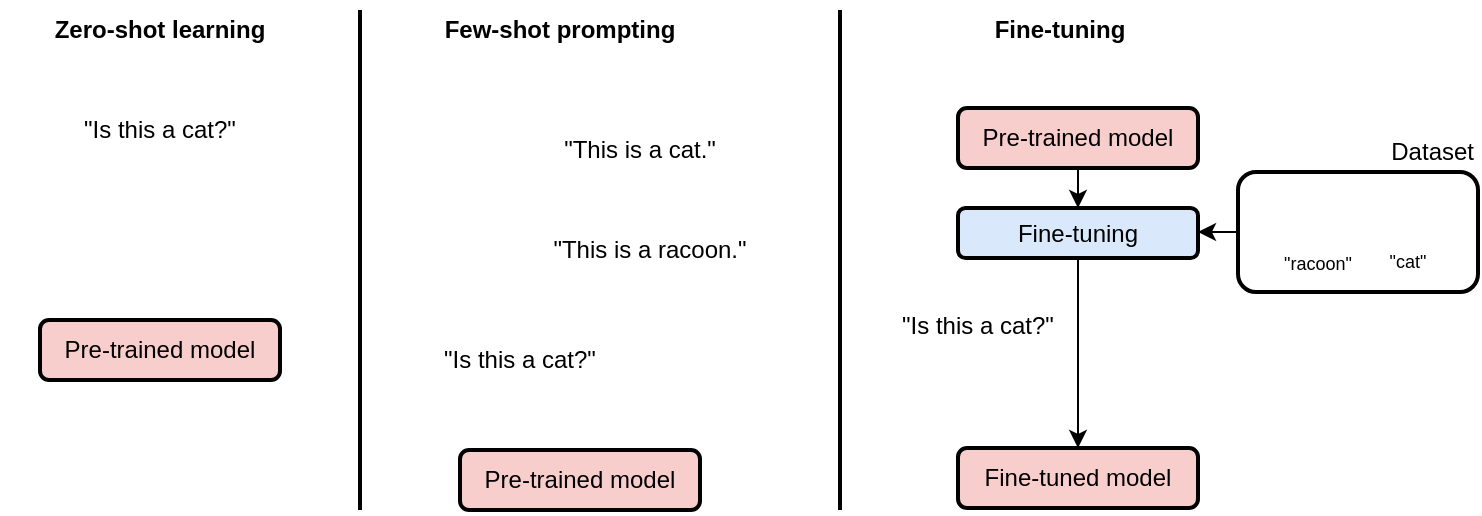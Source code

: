 <mxfile version="24.2.8" type="device">
  <diagram name="Pagina-1" id="Qpr59WzOP5rxZQCN49R_">
    <mxGraphModel dx="603" dy="217" grid="1" gridSize="10" guides="1" tooltips="1" connect="1" arrows="1" fold="1" page="1" pageScale="1" pageWidth="1500" pageHeight="500" math="0" shadow="0">
      <root>
        <mxCell id="0" />
        <mxCell id="1" parent="0" />
        <mxCell id="JQ5oiBH-jkJCC2GpUcqr-1" value="&quot;Is this a cat?&quot;" style="text;html=1;align=center;verticalAlign=middle;whiteSpace=wrap;rounded=0;" vertex="1" parent="1">
          <mxGeometry x="720" y="220" width="160" height="30" as="geometry" />
        </mxCell>
        <mxCell id="JQ5oiBH-jkJCC2GpUcqr-2" value="" style="shape=image;verticalLabelPosition=bottom;labelBackgroundColor=default;verticalAlign=top;aspect=fixed;imageAspect=0;image=https://cdn4.iconfinder.com/data/icons/animals-57/500/cat_animal_-512.png;" vertex="1" parent="1">
          <mxGeometry x="770" y="250" width="60" height="60" as="geometry" />
        </mxCell>
        <mxCell id="JQ5oiBH-jkJCC2GpUcqr-3" value="Pre-trained model" style="rounded=1;whiteSpace=wrap;html=1;fillColor=#f8cecc;strokeColor=default;strokeWidth=2;" vertex="1" parent="1">
          <mxGeometry x="740" y="330" width="120" height="30" as="geometry" />
        </mxCell>
        <mxCell id="JQ5oiBH-jkJCC2GpUcqr-5" value="&quot;Is this a cat?&quot;" style="text;html=1;align=center;verticalAlign=middle;whiteSpace=wrap;rounded=0;" vertex="1" parent="1">
          <mxGeometry x="900" y="335" width="160" height="30" as="geometry" />
        </mxCell>
        <mxCell id="JQ5oiBH-jkJCC2GpUcqr-6" value="" style="shape=image;verticalLabelPosition=bottom;labelBackgroundColor=default;verticalAlign=top;aspect=fixed;imageAspect=0;image=https://cdn4.iconfinder.com/data/icons/animals-57/500/cat_animal_-512.png;" vertex="1" parent="1">
          <mxGeometry x="1020" y="320" width="60" height="60" as="geometry" />
        </mxCell>
        <mxCell id="JQ5oiBH-jkJCC2GpUcqr-7" value="Pre-trained model" style="rounded=1;whiteSpace=wrap;html=1;fillColor=#f8cecc;strokeColor=default;strokeWidth=2;" vertex="1" parent="1">
          <mxGeometry x="950" y="395" width="120" height="30" as="geometry" />
        </mxCell>
        <mxCell id="JQ5oiBH-jkJCC2GpUcqr-11" value="" style="shape=image;verticalLabelPosition=bottom;labelBackgroundColor=default;verticalAlign=top;aspect=fixed;imageAspect=0;image=https://cdn-icons-png.freepik.com/512/812/812211.png;" vertex="1" parent="1">
          <mxGeometry x="934.52" y="220" width="50" height="50" as="geometry" />
        </mxCell>
        <mxCell id="JQ5oiBH-jkJCC2GpUcqr-12" value="&quot;This is a cat.&quot;" style="text;html=1;align=center;verticalAlign=middle;whiteSpace=wrap;rounded=0;" vertex="1" parent="1">
          <mxGeometry x="984.52" y="230" width="110" height="30" as="geometry" />
        </mxCell>
        <mxCell id="JQ5oiBH-jkJCC2GpUcqr-14" value="&quot;This is a racoon.&quot;" style="text;html=1;align=center;verticalAlign=middle;whiteSpace=wrap;rounded=0;" vertex="1" parent="1">
          <mxGeometry x="990" y="280" width="110" height="30" as="geometry" />
        </mxCell>
        <mxCell id="JQ5oiBH-jkJCC2GpUcqr-16" value="Fine-tuned model" style="rounded=1;whiteSpace=wrap;html=1;fillColor=#f8cecc;strokeColor=default;strokeWidth=2;" vertex="1" parent="1">
          <mxGeometry x="1199" y="394" width="120" height="30" as="geometry" />
        </mxCell>
        <mxCell id="JQ5oiBH-jkJCC2GpUcqr-33" style="edgeStyle=orthogonalEdgeStyle;rounded=0;orthogonalLoop=1;jettySize=auto;html=1;exitX=0.5;exitY=1;exitDx=0;exitDy=0;entryX=0.5;entryY=0;entryDx=0;entryDy=0;" edge="1" parent="1" source="JQ5oiBH-jkJCC2GpUcqr-17" target="JQ5oiBH-jkJCC2GpUcqr-18">
          <mxGeometry relative="1" as="geometry" />
        </mxCell>
        <mxCell id="JQ5oiBH-jkJCC2GpUcqr-17" value="Pre-trained model" style="rounded=1;whiteSpace=wrap;html=1;fillColor=#f8cecc;strokeColor=default;strokeWidth=2;" vertex="1" parent="1">
          <mxGeometry x="1199" y="224" width="120" height="30" as="geometry" />
        </mxCell>
        <mxCell id="JQ5oiBH-jkJCC2GpUcqr-34" style="edgeStyle=orthogonalEdgeStyle;rounded=0;orthogonalLoop=1;jettySize=auto;html=1;exitX=0.5;exitY=1;exitDx=0;exitDy=0;entryX=0.5;entryY=0;entryDx=0;entryDy=0;" edge="1" parent="1" source="JQ5oiBH-jkJCC2GpUcqr-18" target="JQ5oiBH-jkJCC2GpUcqr-16">
          <mxGeometry relative="1" as="geometry" />
        </mxCell>
        <mxCell id="JQ5oiBH-jkJCC2GpUcqr-18" value="Fine-tuning" style="rounded=1;whiteSpace=wrap;html=1;fillColor=#dae8fc;strokeColor=default;strokeWidth=2;" vertex="1" parent="1">
          <mxGeometry x="1199" y="274" width="120" height="25" as="geometry" />
        </mxCell>
        <mxCell id="JQ5oiBH-jkJCC2GpUcqr-19" value="&lt;b&gt;Zero-shot learning&lt;/b&gt;" style="text;html=1;align=center;verticalAlign=middle;whiteSpace=wrap;rounded=0;" vertex="1" parent="1">
          <mxGeometry x="720" y="170" width="160" height="30" as="geometry" />
        </mxCell>
        <mxCell id="JQ5oiBH-jkJCC2GpUcqr-20" value="&lt;b&gt;Few-shot prompting&lt;/b&gt;" style="text;html=1;align=center;verticalAlign=middle;whiteSpace=wrap;rounded=0;" vertex="1" parent="1">
          <mxGeometry x="920" y="170" width="160" height="30" as="geometry" />
        </mxCell>
        <mxCell id="JQ5oiBH-jkJCC2GpUcqr-21" value="&lt;b&gt;Fine-tuning&lt;/b&gt;" style="text;html=1;align=center;verticalAlign=middle;whiteSpace=wrap;rounded=0;" vertex="1" parent="1">
          <mxGeometry x="1170" y="170" width="160" height="30" as="geometry" />
        </mxCell>
        <mxCell id="JQ5oiBH-jkJCC2GpUcqr-42" style="edgeStyle=orthogonalEdgeStyle;rounded=0;orthogonalLoop=1;jettySize=auto;html=1;exitX=0;exitY=0.5;exitDx=0;exitDy=0;" edge="1" parent="1" source="JQ5oiBH-jkJCC2GpUcqr-23">
          <mxGeometry relative="1" as="geometry">
            <mxPoint x="1319" y="286" as="targetPoint" />
            <Array as="points">
              <mxPoint x="1319" y="286" />
            </Array>
          </mxGeometry>
        </mxCell>
        <mxCell id="JQ5oiBH-jkJCC2GpUcqr-23" value="" style="rounded=1;whiteSpace=wrap;html=1;strokeWidth=2;" vertex="1" parent="1">
          <mxGeometry x="1339" y="256" width="120" height="60" as="geometry" />
        </mxCell>
        <mxCell id="JQ5oiBH-jkJCC2GpUcqr-24" value="Dataset" style="text;html=1;align=right;verticalAlign=middle;whiteSpace=wrap;rounded=0;" vertex="1" parent="1">
          <mxGeometry x="1409" y="231" width="50" height="30" as="geometry" />
        </mxCell>
        <mxCell id="JQ5oiBH-jkJCC2GpUcqr-25" value="" style="shape=image;verticalLabelPosition=bottom;labelBackgroundColor=default;verticalAlign=top;aspect=fixed;imageAspect=0;image=https://cdn4.iconfinder.com/data/icons/animals-57/500/cat_animal_-512.png;" vertex="1" parent="1">
          <mxGeometry x="1409" y="264" width="30" height="30" as="geometry" />
        </mxCell>
        <mxCell id="JQ5oiBH-jkJCC2GpUcqr-27" value="&quot;cat&quot;" style="text;html=1;align=center;verticalAlign=middle;whiteSpace=wrap;rounded=0;fontSize=9;" vertex="1" parent="1">
          <mxGeometry x="1404" y="286" width="40" height="30" as="geometry" />
        </mxCell>
        <mxCell id="JQ5oiBH-jkJCC2GpUcqr-28" value="&lt;font style=&quot;font-size: 9px;&quot;&gt;&quot;racoon&quot;&lt;/font&gt;" style="text;html=1;align=center;verticalAlign=middle;whiteSpace=wrap;rounded=0;" vertex="1" parent="1">
          <mxGeometry x="1354.01" y="286" width="50" height="30" as="geometry" />
        </mxCell>
        <mxCell id="JQ5oiBH-jkJCC2GpUcqr-31" value="&quot;Is this a cat?&quot;" style="text;html=1;align=center;verticalAlign=middle;whiteSpace=wrap;rounded=0;" vertex="1" parent="1">
          <mxGeometry x="1169" y="318" width="80" height="30" as="geometry" />
        </mxCell>
        <mxCell id="JQ5oiBH-jkJCC2GpUcqr-32" value="" style="shape=image;verticalLabelPosition=bottom;labelBackgroundColor=default;verticalAlign=top;aspect=fixed;imageAspect=0;image=https://cdn4.iconfinder.com/data/icons/animals-57/500/cat_animal_-512.png;" vertex="1" parent="1">
          <mxGeometry x="1209" y="344" width="40" height="40" as="geometry" />
        </mxCell>
        <mxCell id="JQ5oiBH-jkJCC2GpUcqr-38" value="" style="endArrow=none;html=1;rounded=0;strokeWidth=2;" edge="1" parent="1">
          <mxGeometry width="50" height="50" relative="1" as="geometry">
            <mxPoint x="900" y="425" as="sourcePoint" />
            <mxPoint x="900" y="175" as="targetPoint" />
          </mxGeometry>
        </mxCell>
        <mxCell id="JQ5oiBH-jkJCC2GpUcqr-39" value="" style="endArrow=none;html=1;rounded=0;strokeWidth=2;" edge="1" parent="1">
          <mxGeometry width="50" height="50" relative="1" as="geometry">
            <mxPoint x="1140" y="425" as="sourcePoint" />
            <mxPoint x="1140" y="175" as="targetPoint" />
          </mxGeometry>
        </mxCell>
        <mxCell id="JQ5oiBH-jkJCC2GpUcqr-40" value="" style="shape=image;verticalLabelPosition=bottom;labelBackgroundColor=default;verticalAlign=top;aspect=fixed;imageAspect=0;image=https://cdn2.iconfinder.com/data/icons/mammals-ii/300/07-512.png;" vertex="1" parent="1">
          <mxGeometry x="930" y="265" width="60" height="60" as="geometry" />
        </mxCell>
        <mxCell id="JQ5oiBH-jkJCC2GpUcqr-41" value="" style="shape=image;verticalLabelPosition=bottom;labelBackgroundColor=default;verticalAlign=top;aspect=fixed;imageAspect=0;image=https://cdn2.iconfinder.com/data/icons/mammals-ii/300/07-512.png;" vertex="1" parent="1">
          <mxGeometry x="1362" y="261" width="40" height="40" as="geometry" />
        </mxCell>
      </root>
    </mxGraphModel>
  </diagram>
</mxfile>
